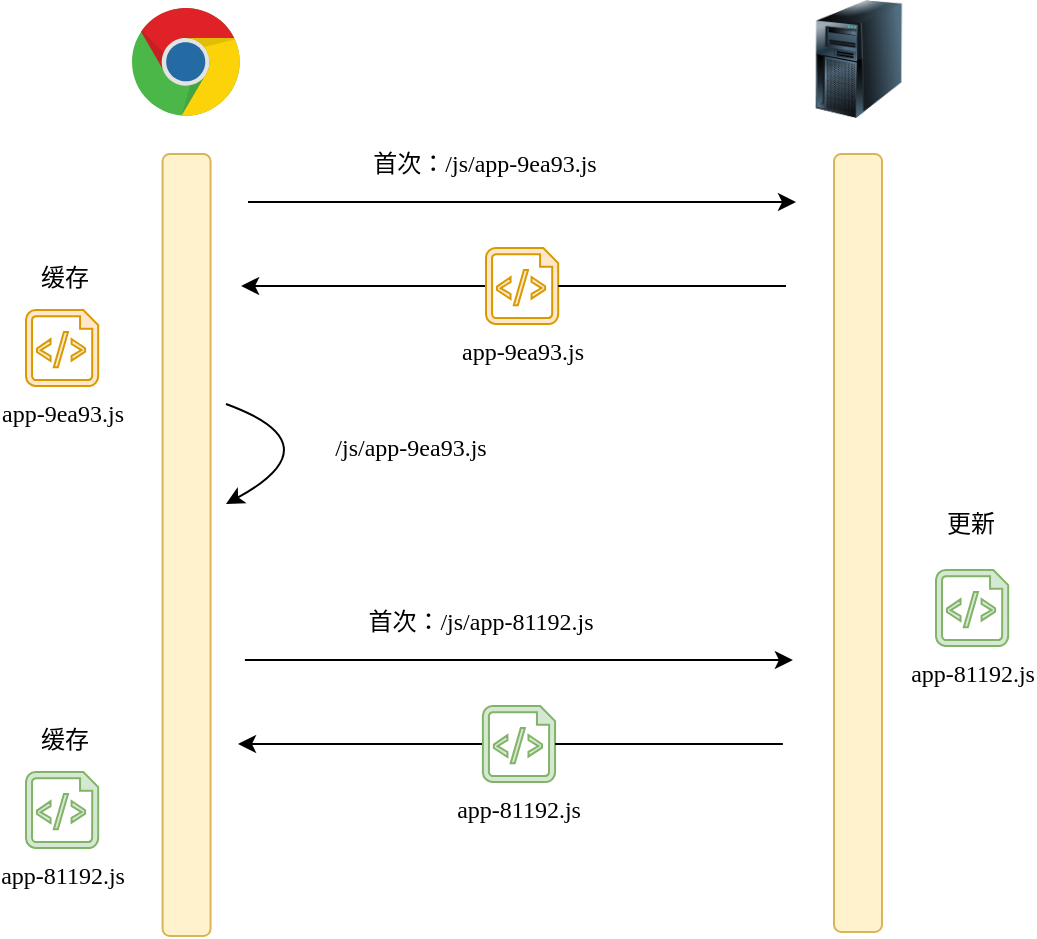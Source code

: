 <mxfile>
    <diagram id="fSqGF5DPaqLaa6KoUcw9" name="第 1 页">
        <mxGraphModel dx="722" dy="628" grid="0" gridSize="10" guides="1" tooltips="1" connect="1" arrows="1" fold="1" page="1" pageScale="1" pageWidth="800" pageHeight="700" math="0" shadow="0">
            <root>
                <mxCell id="0"/>
                <mxCell id="1" parent="0"/>
                <mxCell id="40" value="" style="dashed=0;outlineConnect=0;html=1;align=center;labelPosition=center;verticalLabelPosition=bottom;verticalAlign=top;shape=mxgraph.weblogos.chrome;fontFamily=Roboto Mono;" vertex="1" parent="1">
                    <mxGeometry x="130" y="71" width="54.56" height="55" as="geometry"/>
                </mxCell>
                <mxCell id="43" value="" style="image;html=1;image=img/lib/clip_art/computers/Server_Tower_128x128.png;flipH=1;fontSize=16;fontFamily=Roboto Mono;" vertex="1" parent="1">
                    <mxGeometry x="464" y="67" width="59" height="59" as="geometry"/>
                </mxCell>
                <mxCell id="49" value="" style="rounded=1;whiteSpace=wrap;html=1;fillColor=#fff2cc;strokeColor=#d6b656;fontFamily=Roboto Mono;" vertex="1" parent="1">
                    <mxGeometry x="145.28" y="144" width="24" height="391" as="geometry"/>
                </mxCell>
                <mxCell id="50" value="" style="rounded=1;whiteSpace=wrap;html=1;fillColor=#fff2cc;strokeColor=#d6b656;fontFamily=Roboto Mono;" vertex="1" parent="1">
                    <mxGeometry x="481" y="144" width="24" height="389" as="geometry"/>
                </mxCell>
                <mxCell id="51" value="" style="endArrow=classic;html=1;fontFamily=Roboto Mono;" edge="1" parent="1">
                    <mxGeometry width="50" height="50" relative="1" as="geometry">
                        <mxPoint x="188" y="168" as="sourcePoint"/>
                        <mxPoint x="462" y="168" as="targetPoint"/>
                    </mxGeometry>
                </mxCell>
                <mxCell id="53" value="首次：/js/app-9ea93.js" style="text;html=1;align=center;verticalAlign=middle;resizable=0;points=[];autosize=1;fontFamily=Roboto Mono;" vertex="1" parent="1">
                    <mxGeometry x="225" y="140" width="161" height="18" as="geometry"/>
                </mxCell>
                <mxCell id="54" value="" style="endArrow=classic;html=1;fontFamily=Roboto Mono;" edge="1" parent="1" source="48">
                    <mxGeometry width="50" height="50" relative="1" as="geometry">
                        <mxPoint x="457" y="210" as="sourcePoint"/>
                        <mxPoint x="184.56" y="210" as="targetPoint"/>
                    </mxGeometry>
                </mxCell>
                <mxCell id="56" value="&lt;span style=&quot;background-color: rgb(255 , 255 , 255)&quot;&gt;app-9ea93.js&lt;/span&gt;" style="verticalLabelPosition=bottom;html=1;verticalAlign=top;align=center;strokeColor=#d79b00;fillColor=#ffe6cc;shape=mxgraph.azure.script_file;pointerEvents=1;fontFamily=Roboto Mono;" vertex="1" parent="1">
                    <mxGeometry x="77" y="222" width="36.1" height="38" as="geometry"/>
                </mxCell>
                <mxCell id="57" value="缓存" style="text;html=1;align=center;verticalAlign=middle;resizable=0;points=[];autosize=1;fontFamily=Roboto Mono;" vertex="1" parent="1">
                    <mxGeometry x="79.1" y="197" width="34" height="18" as="geometry"/>
                </mxCell>
                <mxCell id="48" value="app-9ea93.js" style="verticalLabelPosition=bottom;html=1;verticalAlign=top;align=center;strokeColor=#d79b00;fillColor=#ffe6cc;shape=mxgraph.azure.script_file;pointerEvents=1;labelBackgroundColor=#FFFFFF;shadow=0;fontFamily=Roboto Mono;" vertex="1" parent="1">
                    <mxGeometry x="307" y="191" width="36.1" height="38" as="geometry"/>
                </mxCell>
                <mxCell id="60" value="" style="endArrow=none;html=1;endFill=0;fontFamily=Roboto Mono;" edge="1" parent="1" target="48">
                    <mxGeometry width="50" height="50" relative="1" as="geometry">
                        <mxPoint x="457" y="210" as="sourcePoint"/>
                        <mxPoint x="184.56" y="210" as="targetPoint"/>
                    </mxGeometry>
                </mxCell>
                <mxCell id="61" value="app-81192.js" style="verticalLabelPosition=bottom;html=1;verticalAlign=top;align=center;strokeColor=#82b366;fillColor=#d5e8d4;shape=mxgraph.azure.script_file;pointerEvents=1;fontFamily=Roboto Mono;" vertex="1" parent="1">
                    <mxGeometry x="532" y="352" width="36.1" height="38" as="geometry"/>
                </mxCell>
                <mxCell id="62" value="更新" style="text;html=1;align=center;verticalAlign=middle;resizable=0;points=[];autosize=1;fontFamily=Roboto Mono;" vertex="1" parent="1">
                    <mxGeometry x="532" y="320" width="34" height="18" as="geometry"/>
                </mxCell>
                <mxCell id="64" value="" style="curved=1;endArrow=classic;html=1;fontFamily=Roboto Mono;" edge="1" parent="1">
                    <mxGeometry width="50" height="50" relative="1" as="geometry">
                        <mxPoint x="177" y="269" as="sourcePoint"/>
                        <mxPoint x="177" y="319" as="targetPoint"/>
                        <Array as="points">
                            <mxPoint x="232" y="289"/>
                        </Array>
                    </mxGeometry>
                </mxCell>
                <mxCell id="65" value="/js/app-9ea93.js" style="text;html=1;align=center;verticalAlign=middle;resizable=0;points=[];autosize=1;fontFamily=Roboto Mono;" vertex="1" parent="1">
                    <mxGeometry x="206" y="282" width="125" height="18" as="geometry"/>
                </mxCell>
                <mxCell id="69" value="" style="endArrow=classic;html=1;fontFamily=Roboto Mono;" edge="1" parent="1">
                    <mxGeometry width="50" height="50" relative="1" as="geometry">
                        <mxPoint x="186.44" y="397" as="sourcePoint"/>
                        <mxPoint x="460.44" y="397" as="targetPoint"/>
                    </mxGeometry>
                </mxCell>
                <mxCell id="70" value="首次：/js/app-81192.js" style="text;html=1;align=center;verticalAlign=middle;resizable=0;points=[];autosize=1;fontFamily=Roboto Mono;" vertex="1" parent="1">
                    <mxGeometry x="223.44" y="369" width="161" height="18" as="geometry"/>
                </mxCell>
                <mxCell id="71" value="" style="endArrow=classic;html=1;fontFamily=Roboto Mono;" edge="1" source="72" parent="1">
                    <mxGeometry width="50" height="50" relative="1" as="geometry">
                        <mxPoint x="455.44" y="439" as="sourcePoint"/>
                        <mxPoint x="183.0" y="439" as="targetPoint"/>
                    </mxGeometry>
                </mxCell>
                <mxCell id="72" value="app-81192.js" style="verticalLabelPosition=bottom;html=1;verticalAlign=top;align=center;strokeColor=#82b366;fillColor=#d5e8d4;shape=mxgraph.azure.script_file;pointerEvents=1;labelBackgroundColor=#FFFFFF;shadow=0;fontFamily=Roboto Mono;" vertex="1" parent="1">
                    <mxGeometry x="305.44" y="420" width="36.1" height="38" as="geometry"/>
                </mxCell>
                <mxCell id="73" value="" style="endArrow=none;html=1;endFill=0;fontFamily=Roboto Mono;" edge="1" target="72" parent="1">
                    <mxGeometry width="50" height="50" relative="1" as="geometry">
                        <mxPoint x="455.44" y="439" as="sourcePoint"/>
                        <mxPoint x="183.0" y="439" as="targetPoint"/>
                    </mxGeometry>
                </mxCell>
                <mxCell id="74" value="&lt;span style=&quot;background-color: rgb(255 , 255 , 255)&quot;&gt;app-81192.js&lt;/span&gt;" style="verticalLabelPosition=bottom;html=1;verticalAlign=top;align=center;strokeColor=#82b366;fillColor=#d5e8d4;shape=mxgraph.azure.script_file;pointerEvents=1;fontFamily=Roboto Mono;" vertex="1" parent="1">
                    <mxGeometry x="77" y="453" width="36.1" height="38" as="geometry"/>
                </mxCell>
                <mxCell id="75" value="缓存" style="text;html=1;align=center;verticalAlign=middle;resizable=0;points=[];autosize=1;fontFamily=Roboto Mono;" vertex="1" parent="1">
                    <mxGeometry x="79.1" y="428" width="34" height="18" as="geometry"/>
                </mxCell>
            </root>
        </mxGraphModel>
    </diagram>
</mxfile>